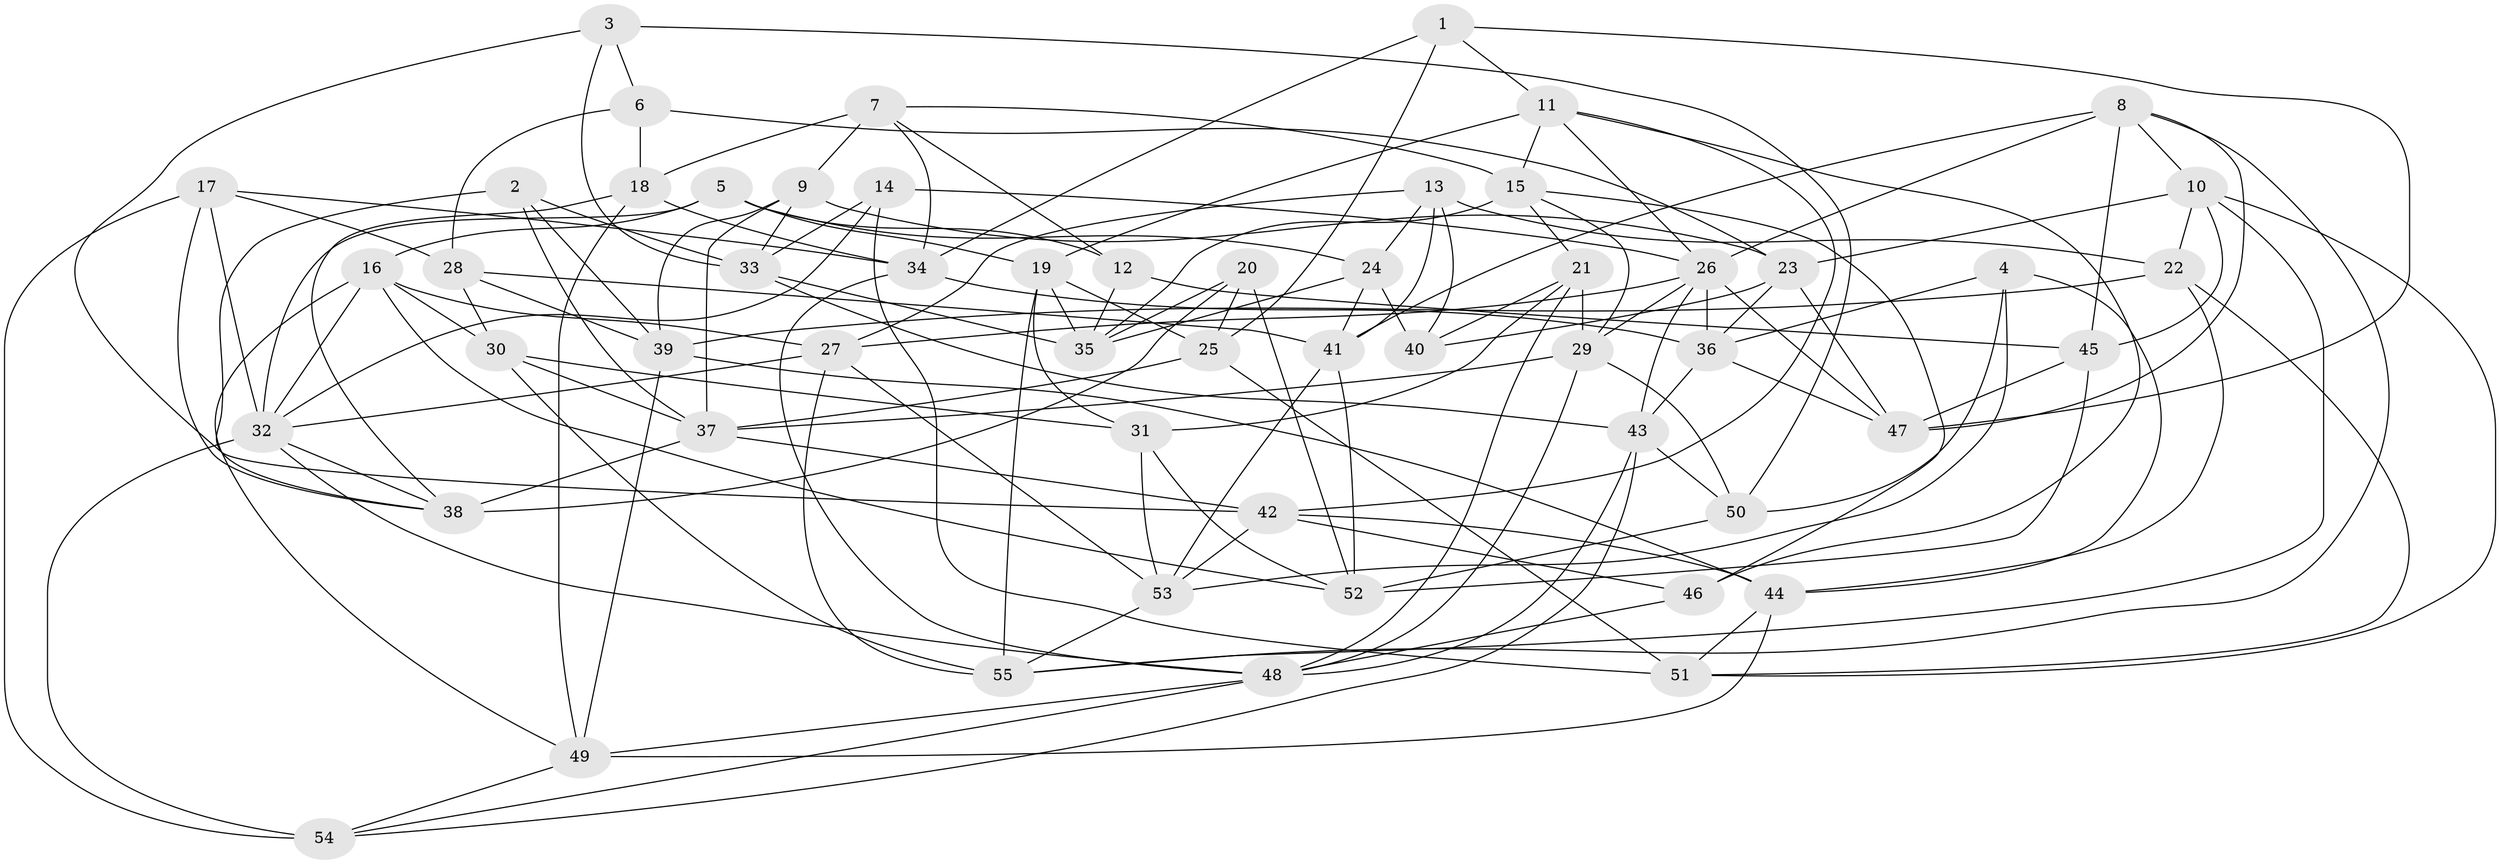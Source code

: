 // original degree distribution, {4: 1.0}
// Generated by graph-tools (version 1.1) at 2025/03/03/09/25 03:03:09]
// undirected, 55 vertices, 150 edges
graph export_dot {
graph [start="1"]
  node [color=gray90,style=filled];
  1;
  2;
  3;
  4;
  5;
  6;
  7;
  8;
  9;
  10;
  11;
  12;
  13;
  14;
  15;
  16;
  17;
  18;
  19;
  20;
  21;
  22;
  23;
  24;
  25;
  26;
  27;
  28;
  29;
  30;
  31;
  32;
  33;
  34;
  35;
  36;
  37;
  38;
  39;
  40;
  41;
  42;
  43;
  44;
  45;
  46;
  47;
  48;
  49;
  50;
  51;
  52;
  53;
  54;
  55;
  1 -- 11 [weight=1.0];
  1 -- 25 [weight=1.0];
  1 -- 34 [weight=1.0];
  1 -- 47 [weight=1.0];
  2 -- 33 [weight=1.0];
  2 -- 37 [weight=1.0];
  2 -- 38 [weight=1.0];
  2 -- 39 [weight=1.0];
  3 -- 6 [weight=1.0];
  3 -- 33 [weight=1.0];
  3 -- 42 [weight=1.0];
  3 -- 50 [weight=1.0];
  4 -- 36 [weight=1.0];
  4 -- 44 [weight=1.0];
  4 -- 50 [weight=1.0];
  4 -- 53 [weight=1.0];
  5 -- 12 [weight=1.0];
  5 -- 16 [weight=1.0];
  5 -- 19 [weight=1.0];
  5 -- 24 [weight=2.0];
  5 -- 32 [weight=1.0];
  6 -- 18 [weight=2.0];
  6 -- 23 [weight=1.0];
  6 -- 28 [weight=2.0];
  7 -- 9 [weight=2.0];
  7 -- 12 [weight=1.0];
  7 -- 15 [weight=1.0];
  7 -- 18 [weight=1.0];
  7 -- 34 [weight=1.0];
  8 -- 10 [weight=1.0];
  8 -- 26 [weight=1.0];
  8 -- 41 [weight=1.0];
  8 -- 45 [weight=1.0];
  8 -- 47 [weight=1.0];
  8 -- 55 [weight=1.0];
  9 -- 23 [weight=1.0];
  9 -- 33 [weight=1.0];
  9 -- 37 [weight=1.0];
  9 -- 39 [weight=1.0];
  10 -- 22 [weight=1.0];
  10 -- 23 [weight=1.0];
  10 -- 45 [weight=1.0];
  10 -- 51 [weight=1.0];
  10 -- 55 [weight=1.0];
  11 -- 15 [weight=1.0];
  11 -- 19 [weight=1.0];
  11 -- 26 [weight=1.0];
  11 -- 42 [weight=1.0];
  11 -- 46 [weight=1.0];
  12 -- 35 [weight=1.0];
  12 -- 45 [weight=1.0];
  13 -- 22 [weight=2.0];
  13 -- 24 [weight=1.0];
  13 -- 27 [weight=1.0];
  13 -- 40 [weight=1.0];
  13 -- 41 [weight=1.0];
  14 -- 26 [weight=1.0];
  14 -- 32 [weight=1.0];
  14 -- 33 [weight=1.0];
  14 -- 51 [weight=1.0];
  15 -- 21 [weight=1.0];
  15 -- 29 [weight=1.0];
  15 -- 35 [weight=1.0];
  15 -- 46 [weight=1.0];
  16 -- 27 [weight=1.0];
  16 -- 30 [weight=1.0];
  16 -- 32 [weight=1.0];
  16 -- 49 [weight=1.0];
  16 -- 52 [weight=1.0];
  17 -- 28 [weight=1.0];
  17 -- 32 [weight=1.0];
  17 -- 34 [weight=1.0];
  17 -- 38 [weight=1.0];
  17 -- 54 [weight=2.0];
  18 -- 34 [weight=1.0];
  18 -- 38 [weight=1.0];
  18 -- 49 [weight=1.0];
  19 -- 25 [weight=1.0];
  19 -- 31 [weight=1.0];
  19 -- 35 [weight=1.0];
  19 -- 55 [weight=1.0];
  20 -- 25 [weight=1.0];
  20 -- 35 [weight=1.0];
  20 -- 38 [weight=1.0];
  20 -- 52 [weight=1.0];
  21 -- 29 [weight=1.0];
  21 -- 31 [weight=2.0];
  21 -- 40 [weight=1.0];
  21 -- 48 [weight=1.0];
  22 -- 39 [weight=1.0];
  22 -- 44 [weight=1.0];
  22 -- 51 [weight=1.0];
  23 -- 36 [weight=1.0];
  23 -- 40 [weight=1.0];
  23 -- 47 [weight=1.0];
  24 -- 35 [weight=1.0];
  24 -- 40 [weight=1.0];
  24 -- 41 [weight=1.0];
  25 -- 37 [weight=1.0];
  25 -- 51 [weight=2.0];
  26 -- 27 [weight=1.0];
  26 -- 29 [weight=1.0];
  26 -- 36 [weight=1.0];
  26 -- 43 [weight=1.0];
  26 -- 47 [weight=1.0];
  27 -- 32 [weight=1.0];
  27 -- 53 [weight=1.0];
  27 -- 55 [weight=1.0];
  28 -- 30 [weight=1.0];
  28 -- 39 [weight=1.0];
  28 -- 41 [weight=1.0];
  29 -- 37 [weight=1.0];
  29 -- 48 [weight=1.0];
  29 -- 50 [weight=1.0];
  30 -- 31 [weight=1.0];
  30 -- 37 [weight=2.0];
  30 -- 55 [weight=1.0];
  31 -- 52 [weight=1.0];
  31 -- 53 [weight=1.0];
  32 -- 38 [weight=1.0];
  32 -- 48 [weight=1.0];
  32 -- 54 [weight=1.0];
  33 -- 35 [weight=1.0];
  33 -- 43 [weight=1.0];
  34 -- 36 [weight=1.0];
  34 -- 48 [weight=1.0];
  36 -- 43 [weight=1.0];
  36 -- 47 [weight=1.0];
  37 -- 38 [weight=1.0];
  37 -- 42 [weight=1.0];
  39 -- 44 [weight=1.0];
  39 -- 49 [weight=1.0];
  41 -- 52 [weight=1.0];
  41 -- 53 [weight=1.0];
  42 -- 44 [weight=1.0];
  42 -- 46 [weight=1.0];
  42 -- 53 [weight=1.0];
  43 -- 48 [weight=1.0];
  43 -- 50 [weight=1.0];
  43 -- 54 [weight=1.0];
  44 -- 49 [weight=1.0];
  44 -- 51 [weight=1.0];
  45 -- 47 [weight=1.0];
  45 -- 52 [weight=2.0];
  46 -- 48 [weight=1.0];
  48 -- 49 [weight=1.0];
  48 -- 54 [weight=1.0];
  49 -- 54 [weight=1.0];
  50 -- 52 [weight=2.0];
  53 -- 55 [weight=1.0];
}
